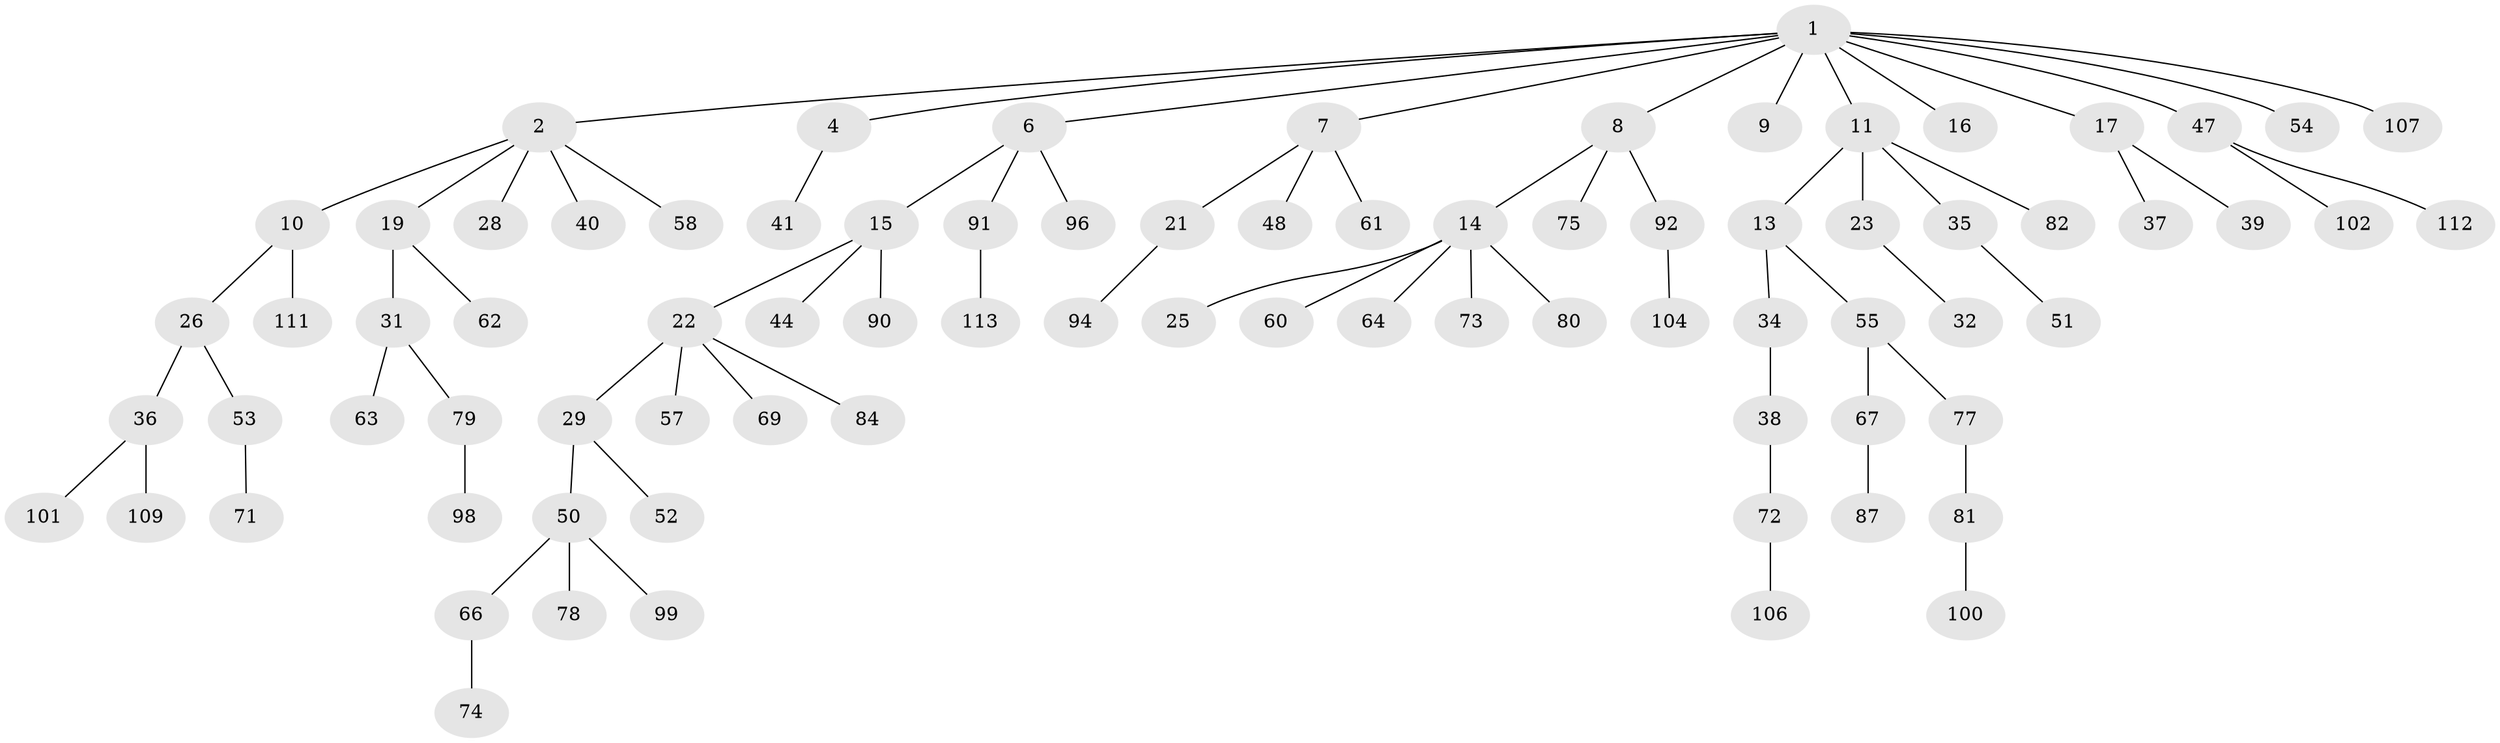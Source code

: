 // Generated by graph-tools (version 1.1) at 2025/52/02/27/25 19:52:12]
// undirected, 81 vertices, 80 edges
graph export_dot {
graph [start="1"]
  node [color=gray90,style=filled];
  1 [super="+3"];
  2 [super="+5"];
  4 [super="+30"];
  6 [super="+12"];
  7 [super="+86"];
  8 [super="+27"];
  9;
  10 [super="+103"];
  11 [super="+20"];
  13 [super="+33"];
  14 [super="+43"];
  15 [super="+46"];
  16;
  17 [super="+18"];
  19;
  21;
  22 [super="+24"];
  23;
  25;
  26;
  28 [super="+49"];
  29 [super="+42"];
  31 [super="+56"];
  32;
  34;
  35;
  36 [super="+45"];
  37;
  38 [super="+115"];
  39;
  40;
  41;
  44 [super="+95"];
  47;
  48;
  50 [super="+105"];
  51 [super="+70"];
  52;
  53 [super="+65"];
  54;
  55 [super="+59"];
  57;
  58;
  60;
  61;
  62;
  63 [super="+85"];
  64 [super="+108"];
  66;
  67 [super="+68"];
  69;
  71 [super="+76"];
  72 [super="+89"];
  73 [super="+114"];
  74;
  75;
  77;
  78;
  79 [super="+83"];
  80 [super="+110"];
  81 [super="+97"];
  82;
  84;
  87 [super="+88"];
  90;
  91;
  92 [super="+93"];
  94;
  96;
  98;
  99;
  100;
  101;
  102;
  104;
  106;
  107;
  109;
  111;
  112;
  113;
  1 -- 2;
  1 -- 6;
  1 -- 7;
  1 -- 8;
  1 -- 11;
  1 -- 17;
  1 -- 16;
  1 -- 4;
  1 -- 54;
  1 -- 9;
  1 -- 107;
  1 -- 47;
  2 -- 10;
  2 -- 19;
  2 -- 40;
  2 -- 58;
  2 -- 28;
  4 -- 41;
  6 -- 15;
  6 -- 91;
  6 -- 96;
  7 -- 21;
  7 -- 48;
  7 -- 61;
  8 -- 14;
  8 -- 92;
  8 -- 75;
  10 -- 26;
  10 -- 111;
  11 -- 13;
  11 -- 23;
  11 -- 35;
  11 -- 82;
  13 -- 34;
  13 -- 55;
  14 -- 25;
  14 -- 60;
  14 -- 64;
  14 -- 80;
  14 -- 73;
  15 -- 22;
  15 -- 44;
  15 -- 90;
  17 -- 37;
  17 -- 39;
  19 -- 31;
  19 -- 62;
  21 -- 94;
  22 -- 57;
  22 -- 69;
  22 -- 84;
  22 -- 29;
  23 -- 32;
  26 -- 36;
  26 -- 53;
  29 -- 50;
  29 -- 52;
  31 -- 63;
  31 -- 79;
  34 -- 38;
  35 -- 51;
  36 -- 101;
  36 -- 109;
  38 -- 72;
  47 -- 102;
  47 -- 112;
  50 -- 66;
  50 -- 78;
  50 -- 99;
  53 -- 71;
  55 -- 67;
  55 -- 77;
  66 -- 74;
  67 -- 87;
  72 -- 106;
  77 -- 81;
  79 -- 98;
  81 -- 100;
  91 -- 113;
  92 -- 104;
}
